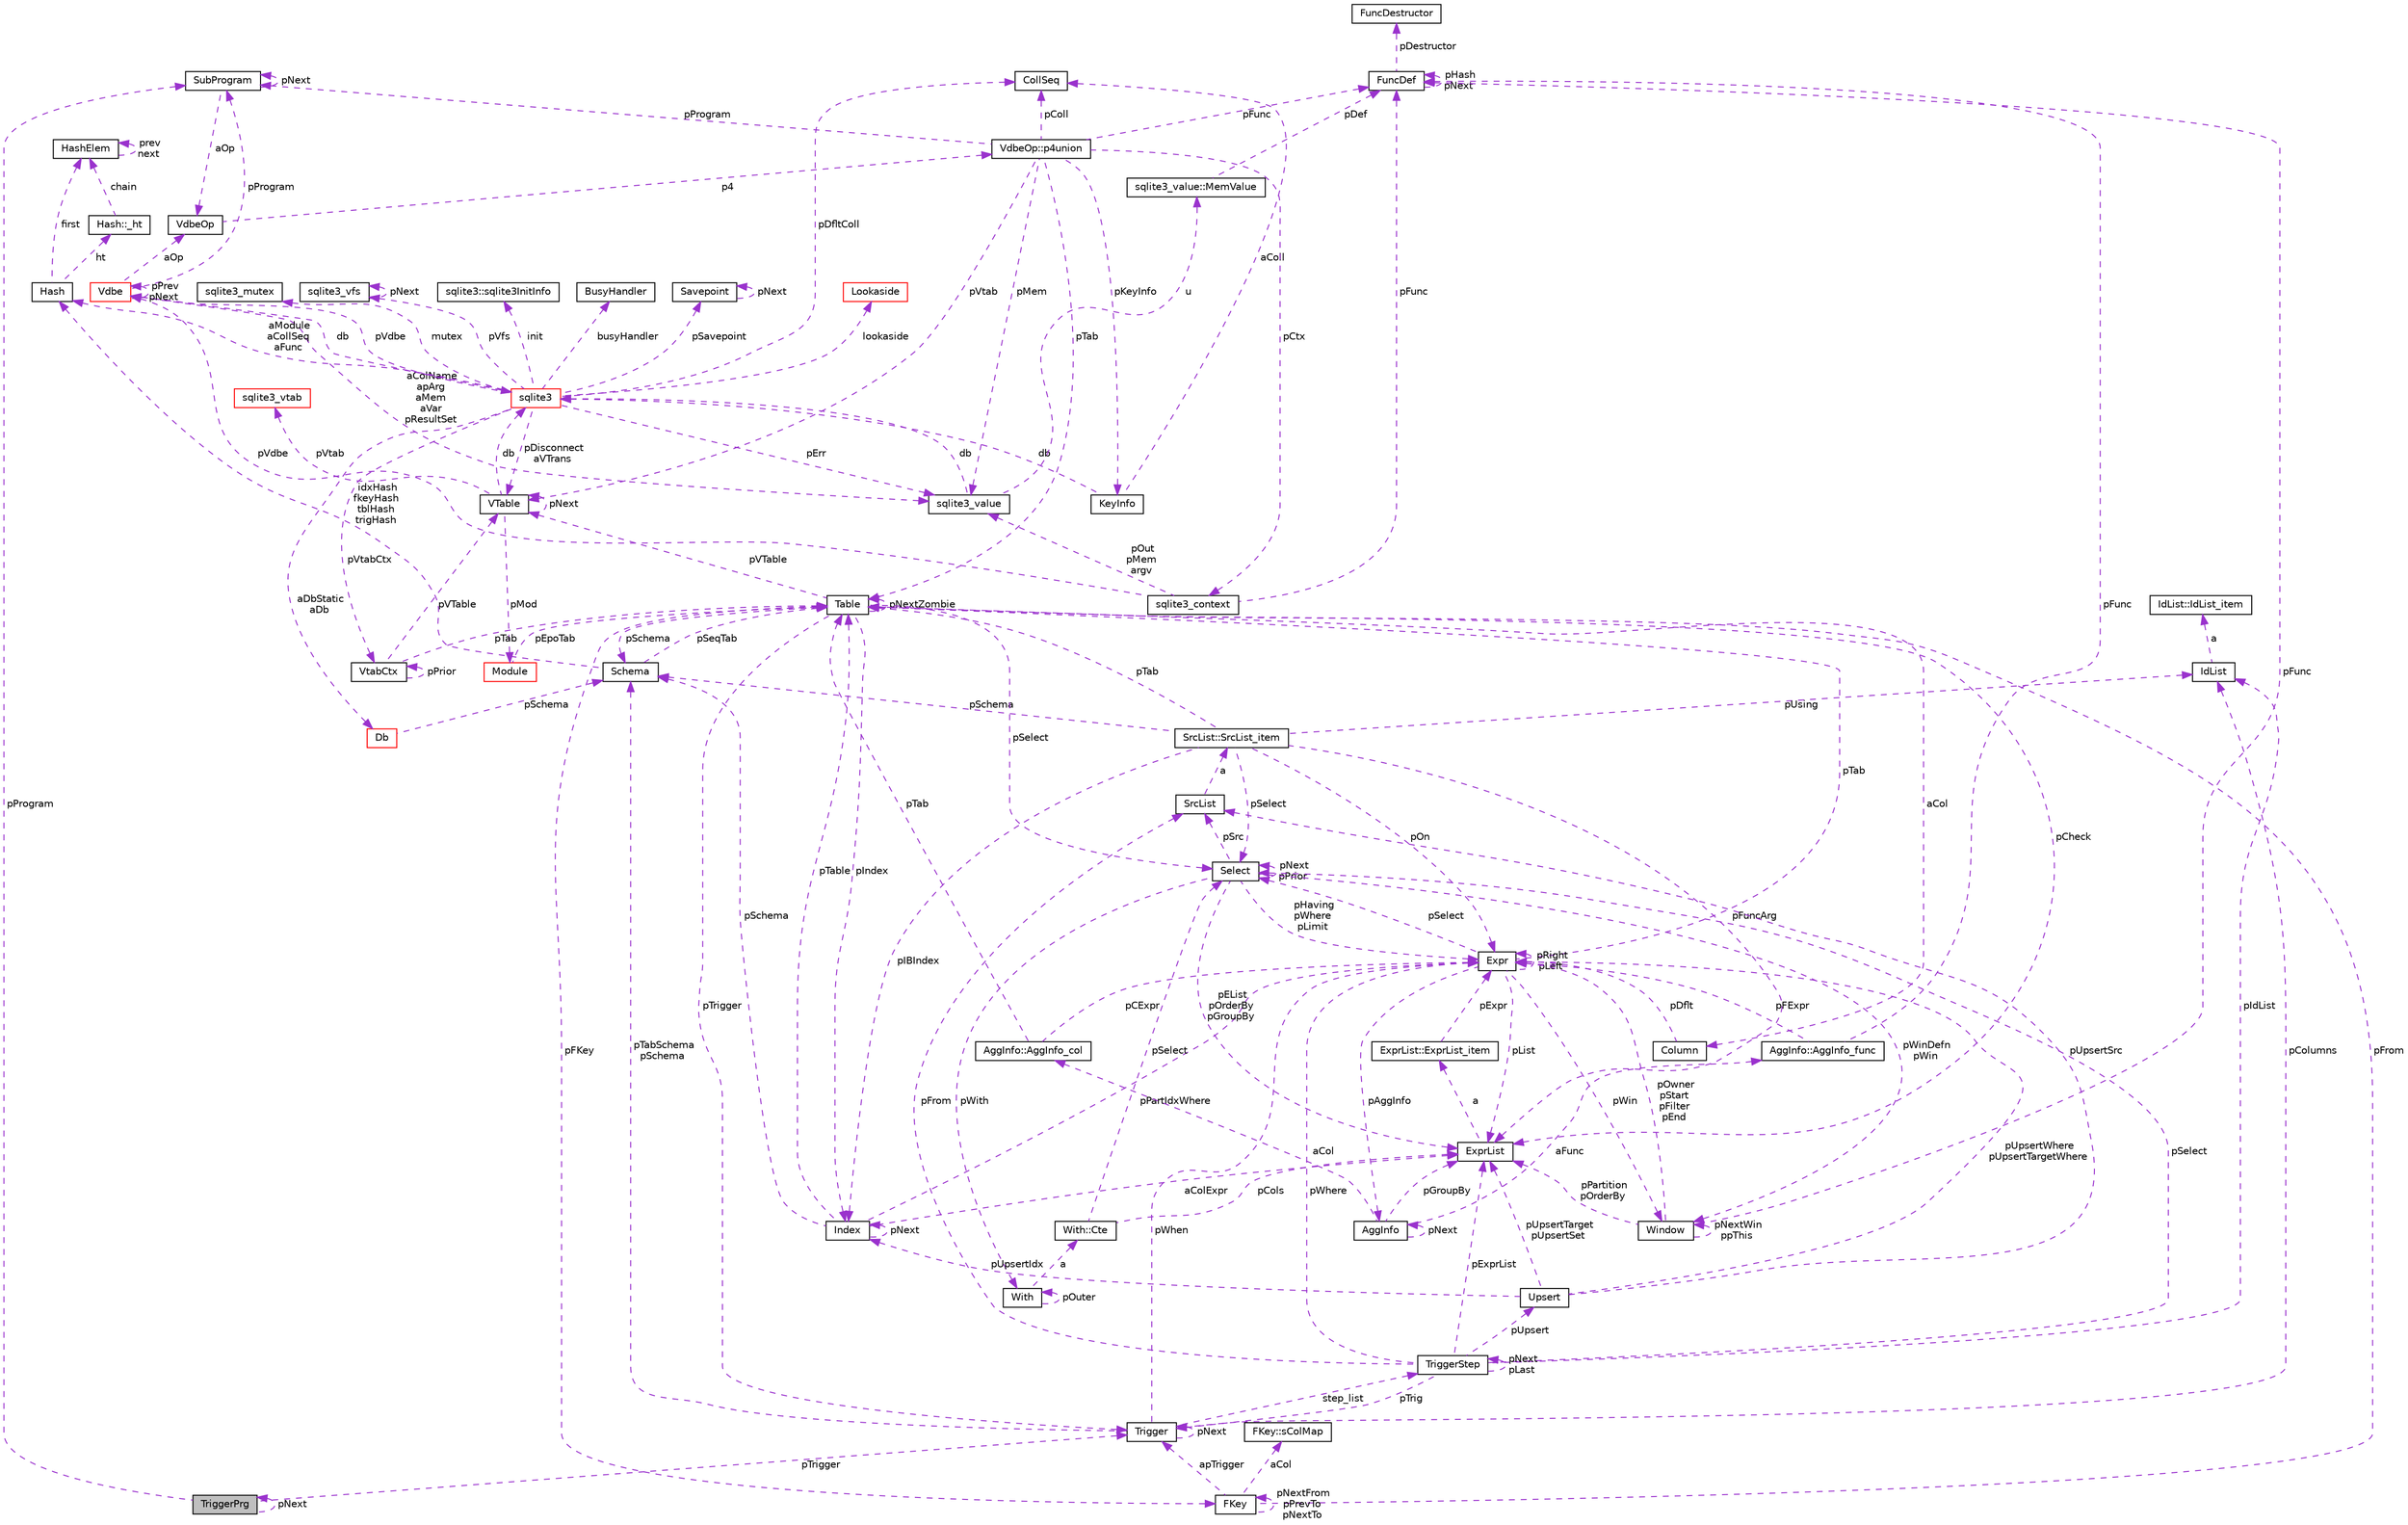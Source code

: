 digraph "TriggerPrg"
{
 // LATEX_PDF_SIZE
  edge [fontname="Helvetica",fontsize="10",labelfontname="Helvetica",labelfontsize="10"];
  node [fontname="Helvetica",fontsize="10",shape=record];
  Node1 [label="TriggerPrg",height=0.2,width=0.4,color="black", fillcolor="grey75", style="filled", fontcolor="black",tooltip=" "];
  Node2 -> Node1 [dir="back",color="darkorchid3",fontsize="10",style="dashed",label=" pProgram" ,fontname="Helvetica"];
  Node2 [label="SubProgram",height=0.2,width=0.4,color="black", fillcolor="white", style="filled",URL="$structSubProgram.html",tooltip=" "];
  Node2 -> Node2 [dir="back",color="darkorchid3",fontsize="10",style="dashed",label=" pNext" ,fontname="Helvetica"];
  Node3 -> Node2 [dir="back",color="darkorchid3",fontsize="10",style="dashed",label=" aOp" ,fontname="Helvetica"];
  Node3 [label="VdbeOp",height=0.2,width=0.4,color="black", fillcolor="white", style="filled",URL="$structVdbeOp.html",tooltip=" "];
  Node4 -> Node3 [dir="back",color="darkorchid3",fontsize="10",style="dashed",label=" p4" ,fontname="Helvetica"];
  Node4 [label="VdbeOp::p4union",height=0.2,width=0.4,color="black", fillcolor="white", style="filled",URL="$unionVdbeOp_1_1p4union.html",tooltip=" "];
  Node5 -> Node4 [dir="back",color="darkorchid3",fontsize="10",style="dashed",label=" pMem" ,fontname="Helvetica"];
  Node5 [label="sqlite3_value",height=0.2,width=0.4,color="black", fillcolor="white", style="filled",URL="$structsqlite3__value.html",tooltip=" "];
  Node6 -> Node5 [dir="back",color="darkorchid3",fontsize="10",style="dashed",label=" db" ,fontname="Helvetica"];
  Node6 [label="sqlite3",height=0.2,width=0.4,color="red", fillcolor="white", style="filled",URL="$structsqlite3.html",tooltip=" "];
  Node7 -> Node6 [dir="back",color="darkorchid3",fontsize="10",style="dashed",label=" pVdbe" ,fontname="Helvetica"];
  Node7 [label="Vdbe",height=0.2,width=0.4,color="red", fillcolor="white", style="filled",URL="$structVdbe.html",tooltip=" "];
  Node7 -> Node7 [dir="back",color="darkorchid3",fontsize="10",style="dashed",label=" pPrev\npNext" ,fontname="Helvetica"];
  Node6 -> Node7 [dir="back",color="darkorchid3",fontsize="10",style="dashed",label=" db" ,fontname="Helvetica"];
  Node5 -> Node7 [dir="back",color="darkorchid3",fontsize="10",style="dashed",label=" aColName\napArg\naMem\naVar\npResultSet" ,fontname="Helvetica"];
  Node2 -> Node7 [dir="back",color="darkorchid3",fontsize="10",style="dashed",label=" pProgram" ,fontname="Helvetica"];
  Node3 -> Node7 [dir="back",color="darkorchid3",fontsize="10",style="dashed",label=" aOp" ,fontname="Helvetica"];
  Node80 -> Node6 [dir="back",color="darkorchid3",fontsize="10",style="dashed",label=" pSavepoint" ,fontname="Helvetica"];
  Node80 [label="Savepoint",height=0.2,width=0.4,color="black", fillcolor="white", style="filled",URL="$structSavepoint.html",tooltip=" "];
  Node80 -> Node80 [dir="back",color="darkorchid3",fontsize="10",style="dashed",label=" pNext" ,fontname="Helvetica"];
  Node81 -> Node6 [dir="back",color="darkorchid3",fontsize="10",style="dashed",label=" lookaside" ,fontname="Helvetica"];
  Node81 [label="Lookaside",height=0.2,width=0.4,color="red", fillcolor="white", style="filled",URL="$structLookaside.html",tooltip=" "];
  Node5 -> Node6 [dir="back",color="darkorchid3",fontsize="10",style="dashed",label=" pErr" ,fontname="Helvetica"];
  Node15 -> Node6 [dir="back",color="darkorchid3",fontsize="10",style="dashed",label=" mutex" ,fontname="Helvetica"];
  Node15 [label="sqlite3_mutex",height=0.2,width=0.4,color="black", fillcolor="white", style="filled",URL="$structsqlite3__mutex.html",tooltip=" "];
  Node26 -> Node6 [dir="back",color="darkorchid3",fontsize="10",style="dashed",label=" pVfs" ,fontname="Helvetica"];
  Node26 [label="sqlite3_vfs",height=0.2,width=0.4,color="black", fillcolor="white", style="filled",URL="$structsqlite3__vfs.html",tooltip=" "];
  Node26 -> Node26 [dir="back",color="darkorchid3",fontsize="10",style="dashed",label=" pNext" ,fontname="Helvetica"];
  Node83 -> Node6 [dir="back",color="darkorchid3",fontsize="10",style="dashed",label=" init" ,fontname="Helvetica"];
  Node83 [label="sqlite3::sqlite3InitInfo",height=0.2,width=0.4,color="black", fillcolor="white", style="filled",URL="$structsqlite3_1_1sqlite3InitInfo.html",tooltip=" "];
  Node84 -> Node6 [dir="back",color="darkorchid3",fontsize="10",style="dashed",label=" busyHandler" ,fontname="Helvetica"];
  Node84 [label="BusyHandler",height=0.2,width=0.4,color="black", fillcolor="white", style="filled",URL="$structBusyHandler.html",tooltip=" "];
  Node85 -> Node6 [dir="back",color="darkorchid3",fontsize="10",style="dashed",label=" pVtabCtx" ,fontname="Helvetica"];
  Node85 [label="VtabCtx",height=0.2,width=0.4,color="black", fillcolor="white", style="filled",URL="$structVtabCtx.html",tooltip=" "];
  Node85 -> Node85 [dir="back",color="darkorchid3",fontsize="10",style="dashed",label=" pPrior" ,fontname="Helvetica"];
  Node73 -> Node85 [dir="back",color="darkorchid3",fontsize="10",style="dashed",label=" pVTable" ,fontname="Helvetica"];
  Node73 [label="VTable",height=0.2,width=0.4,color="black", fillcolor="white", style="filled",URL="$structVTable.html",tooltip=" "];
  Node6 -> Node73 [dir="back",color="darkorchid3",fontsize="10",style="dashed",label=" db" ,fontname="Helvetica"];
  Node73 -> Node73 [dir="back",color="darkorchid3",fontsize="10",style="dashed",label=" pNext" ,fontname="Helvetica"];
  Node74 -> Node73 [dir="back",color="darkorchid3",fontsize="10",style="dashed",label=" pMod" ,fontname="Helvetica"];
  Node74 [label="Module",height=0.2,width=0.4,color="red", fillcolor="white", style="filled",URL="$structModule.html",tooltip=" "];
  Node49 -> Node74 [dir="back",color="darkorchid3",fontsize="10",style="dashed",label=" pEpoTab" ,fontname="Helvetica"];
  Node49 [label="Table",height=0.2,width=0.4,color="black", fillcolor="white", style="filled",URL="$structTable.html",tooltip=" "];
  Node50 -> Node49 [dir="back",color="darkorchid3",fontsize="10",style="dashed",label=" pSchema" ,fontname="Helvetica"];
  Node50 [label="Schema",height=0.2,width=0.4,color="black", fillcolor="white", style="filled",URL="$structSchema.html",tooltip=" "];
  Node49 -> Node50 [dir="back",color="darkorchid3",fontsize="10",style="dashed",label=" pSeqTab" ,fontname="Helvetica"];
  Node51 -> Node50 [dir="back",color="darkorchid3",fontsize="10",style="dashed",label=" idxHash\nfkeyHash\ntblHash\ntrigHash" ,fontname="Helvetica"];
  Node51 [label="Hash",height=0.2,width=0.4,color="black", fillcolor="white", style="filled",URL="$structHash.html",tooltip=" "];
  Node52 -> Node51 [dir="back",color="darkorchid3",fontsize="10",style="dashed",label=" ht" ,fontname="Helvetica"];
  Node52 [label="Hash::_ht",height=0.2,width=0.4,color="black", fillcolor="white", style="filled",URL="$structHash_1_1__ht.html",tooltip=" "];
  Node53 -> Node52 [dir="back",color="darkorchid3",fontsize="10",style="dashed",label=" chain" ,fontname="Helvetica"];
  Node53 [label="HashElem",height=0.2,width=0.4,color="black", fillcolor="white", style="filled",URL="$structHashElem.html",tooltip=" "];
  Node53 -> Node53 [dir="back",color="darkorchid3",fontsize="10",style="dashed",label=" prev\nnext" ,fontname="Helvetica"];
  Node53 -> Node51 [dir="back",color="darkorchid3",fontsize="10",style="dashed",label=" first" ,fontname="Helvetica"];
  Node54 -> Node49 [dir="back",color="darkorchid3",fontsize="10",style="dashed",label=" aCol" ,fontname="Helvetica"];
  Node54 [label="Column",height=0.2,width=0.4,color="black", fillcolor="white", style="filled",URL="$structColumn.html",tooltip=" "];
  Node48 -> Node54 [dir="back",color="darkorchid3",fontsize="10",style="dashed",label=" pDflt" ,fontname="Helvetica"];
  Node48 [label="Expr",height=0.2,width=0.4,color="black", fillcolor="white", style="filled",URL="$structExpr.html",tooltip=" "];
  Node46 -> Node48 [dir="back",color="darkorchid3",fontsize="10",style="dashed",label=" pAggInfo" ,fontname="Helvetica"];
  Node46 [label="AggInfo",height=0.2,width=0.4,color="black", fillcolor="white", style="filled",URL="$structAggInfo.html",tooltip=" "];
  Node46 -> Node46 [dir="back",color="darkorchid3",fontsize="10",style="dashed",label=" pNext" ,fontname="Helvetica"];
  Node47 -> Node46 [dir="back",color="darkorchid3",fontsize="10",style="dashed",label=" aCol" ,fontname="Helvetica"];
  Node47 [label="AggInfo::AggInfo_col",height=0.2,width=0.4,color="black", fillcolor="white", style="filled",URL="$structAggInfo_1_1AggInfo__col.html",tooltip=" "];
  Node48 -> Node47 [dir="back",color="darkorchid3",fontsize="10",style="dashed",label=" pCExpr" ,fontname="Helvetica"];
  Node49 -> Node47 [dir="back",color="darkorchid3",fontsize="10",style="dashed",label=" pTab" ,fontname="Helvetica"];
  Node75 -> Node46 [dir="back",color="darkorchid3",fontsize="10",style="dashed",label=" aFunc" ,fontname="Helvetica"];
  Node75 [label="AggInfo::AggInfo_func",height=0.2,width=0.4,color="black", fillcolor="white", style="filled",URL="$structAggInfo_1_1AggInfo__func.html",tooltip=" "];
  Node48 -> Node75 [dir="back",color="darkorchid3",fontsize="10",style="dashed",label=" pFExpr" ,fontname="Helvetica"];
  Node70 -> Node75 [dir="back",color="darkorchid3",fontsize="10",style="dashed",label=" pFunc" ,fontname="Helvetica"];
  Node70 [label="FuncDef",height=0.2,width=0.4,color="black", fillcolor="white", style="filled",URL="$structFuncDef.html",tooltip=" "];
  Node71 -> Node70 [dir="back",color="darkorchid3",fontsize="10",style="dashed",label=" pDestructor" ,fontname="Helvetica"];
  Node71 [label="FuncDestructor",height=0.2,width=0.4,color="black", fillcolor="white", style="filled",URL="$structFuncDestructor.html",tooltip=" "];
  Node70 -> Node70 [dir="back",color="darkorchid3",fontsize="10",style="dashed",label=" pHash\npNext" ,fontname="Helvetica"];
  Node64 -> Node46 [dir="back",color="darkorchid3",fontsize="10",style="dashed",label=" pGroupBy" ,fontname="Helvetica"];
  Node64 [label="ExprList",height=0.2,width=0.4,color="black", fillcolor="white", style="filled",URL="$structExprList.html",tooltip=" "];
  Node65 -> Node64 [dir="back",color="darkorchid3",fontsize="10",style="dashed",label=" a" ,fontname="Helvetica"];
  Node65 [label="ExprList::ExprList_item",height=0.2,width=0.4,color="black", fillcolor="white", style="filled",URL="$structExprList_1_1ExprList__item.html",tooltip=" "];
  Node48 -> Node65 [dir="back",color="darkorchid3",fontsize="10",style="dashed",label=" pExpr" ,fontname="Helvetica"];
  Node48 -> Node48 [dir="back",color="darkorchid3",fontsize="10",style="dashed",label=" pRight\npLeft" ,fontname="Helvetica"];
  Node49 -> Node48 [dir="back",color="darkorchid3",fontsize="10",style="dashed",label=" pTab" ,fontname="Helvetica"];
  Node61 -> Node48 [dir="back",color="darkorchid3",fontsize="10",style="dashed",label=" pSelect" ,fontname="Helvetica"];
  Node61 [label="Select",height=0.2,width=0.4,color="black", fillcolor="white", style="filled",URL="$structSelect.html",tooltip=" "];
  Node48 -> Node61 [dir="back",color="darkorchid3",fontsize="10",style="dashed",label=" pHaving\npWhere\npLimit" ,fontname="Helvetica"];
  Node62 -> Node61 [dir="back",color="darkorchid3",fontsize="10",style="dashed",label=" pWith" ,fontname="Helvetica"];
  Node62 [label="With",height=0.2,width=0.4,color="black", fillcolor="white", style="filled",URL="$structWith.html",tooltip=" "];
  Node63 -> Node62 [dir="back",color="darkorchid3",fontsize="10",style="dashed",label=" a" ,fontname="Helvetica"];
  Node63 [label="With::Cte",height=0.2,width=0.4,color="black", fillcolor="white", style="filled",URL="$structWith_1_1Cte.html",tooltip=" "];
  Node61 -> Node63 [dir="back",color="darkorchid3",fontsize="10",style="dashed",label=" pSelect" ,fontname="Helvetica"];
  Node64 -> Node63 [dir="back",color="darkorchid3",fontsize="10",style="dashed",label=" pCols" ,fontname="Helvetica"];
  Node62 -> Node62 [dir="back",color="darkorchid3",fontsize="10",style="dashed",label=" pOuter" ,fontname="Helvetica"];
  Node61 -> Node61 [dir="back",color="darkorchid3",fontsize="10",style="dashed",label=" pNext\npPrior" ,fontname="Helvetica"];
  Node66 -> Node61 [dir="back",color="darkorchid3",fontsize="10",style="dashed",label=" pSrc" ,fontname="Helvetica"];
  Node66 [label="SrcList",height=0.2,width=0.4,color="black", fillcolor="white", style="filled",URL="$structSrcList.html",tooltip=" "];
  Node67 -> Node66 [dir="back",color="darkorchid3",fontsize="10",style="dashed",label=" a" ,fontname="Helvetica"];
  Node67 [label="SrcList::SrcList_item",height=0.2,width=0.4,color="black", fillcolor="white", style="filled",URL="$structSrcList_1_1SrcList__item.html",tooltip=" "];
  Node50 -> Node67 [dir="back",color="darkorchid3",fontsize="10",style="dashed",label=" pSchema" ,fontname="Helvetica"];
  Node48 -> Node67 [dir="back",color="darkorchid3",fontsize="10",style="dashed",label=" pOn" ,fontname="Helvetica"];
  Node59 -> Node67 [dir="back",color="darkorchid3",fontsize="10",style="dashed",label=" pUsing" ,fontname="Helvetica"];
  Node59 [label="IdList",height=0.2,width=0.4,color="black", fillcolor="white", style="filled",URL="$structIdList.html",tooltip=" "];
  Node60 -> Node59 [dir="back",color="darkorchid3",fontsize="10",style="dashed",label=" a" ,fontname="Helvetica"];
  Node60 [label="IdList::IdList_item",height=0.2,width=0.4,color="black", fillcolor="white", style="filled",URL="$structIdList_1_1IdList__item.html",tooltip=" "];
  Node49 -> Node67 [dir="back",color="darkorchid3",fontsize="10",style="dashed",label=" pTab" ,fontname="Helvetica"];
  Node61 -> Node67 [dir="back",color="darkorchid3",fontsize="10",style="dashed",label=" pSelect" ,fontname="Helvetica"];
  Node68 -> Node67 [dir="back",color="darkorchid3",fontsize="10",style="dashed",label=" pIBIndex" ,fontname="Helvetica"];
  Node68 [label="Index",height=0.2,width=0.4,color="black", fillcolor="white", style="filled",URL="$structIndex.html",tooltip=" "];
  Node50 -> Node68 [dir="back",color="darkorchid3",fontsize="10",style="dashed",label=" pSchema" ,fontname="Helvetica"];
  Node48 -> Node68 [dir="back",color="darkorchid3",fontsize="10",style="dashed",label=" pPartIdxWhere" ,fontname="Helvetica"];
  Node49 -> Node68 [dir="back",color="darkorchid3",fontsize="10",style="dashed",label=" pTable" ,fontname="Helvetica"];
  Node64 -> Node68 [dir="back",color="darkorchid3",fontsize="10",style="dashed",label=" aColExpr" ,fontname="Helvetica"];
  Node68 -> Node68 [dir="back",color="darkorchid3",fontsize="10",style="dashed",label=" pNext" ,fontname="Helvetica"];
  Node64 -> Node67 [dir="back",color="darkorchid3",fontsize="10",style="dashed",label=" pFuncArg" ,fontname="Helvetica"];
  Node64 -> Node61 [dir="back",color="darkorchid3",fontsize="10",style="dashed",label=" pEList\npOrderBy\npGroupBy" ,fontname="Helvetica"];
  Node69 -> Node61 [dir="back",color="darkorchid3",fontsize="10",style="dashed",label=" pWinDefn\npWin" ,fontname="Helvetica"];
  Node69 [label="Window",height=0.2,width=0.4,color="black", fillcolor="white", style="filled",URL="$structWindow.html",tooltip=" "];
  Node48 -> Node69 [dir="back",color="darkorchid3",fontsize="10",style="dashed",label=" pOwner\npStart\npFilter\npEnd" ,fontname="Helvetica"];
  Node64 -> Node69 [dir="back",color="darkorchid3",fontsize="10",style="dashed",label=" pPartition\npOrderBy" ,fontname="Helvetica"];
  Node70 -> Node69 [dir="back",color="darkorchid3",fontsize="10",style="dashed",label=" pFunc" ,fontname="Helvetica"];
  Node69 -> Node69 [dir="back",color="darkorchid3",fontsize="10",style="dashed",label=" pNextWin\nppThis" ,fontname="Helvetica"];
  Node64 -> Node48 [dir="back",color="darkorchid3",fontsize="10",style="dashed",label=" pList" ,fontname="Helvetica"];
  Node69 -> Node48 [dir="back",color="darkorchid3",fontsize="10",style="dashed",label=" pWin" ,fontname="Helvetica"];
  Node55 -> Node49 [dir="back",color="darkorchid3",fontsize="10",style="dashed",label=" pFKey" ,fontname="Helvetica"];
  Node55 [label="FKey",height=0.2,width=0.4,color="black", fillcolor="white", style="filled",URL="$structFKey.html",tooltip=" "];
  Node56 -> Node55 [dir="back",color="darkorchid3",fontsize="10",style="dashed",label=" aCol" ,fontname="Helvetica"];
  Node56 [label="FKey::sColMap",height=0.2,width=0.4,color="black", fillcolor="white", style="filled",URL="$structFKey_1_1sColMap.html",tooltip=" "];
  Node55 -> Node55 [dir="back",color="darkorchid3",fontsize="10",style="dashed",label=" pNextFrom\npPrevTo\npNextTo" ,fontname="Helvetica"];
  Node49 -> Node55 [dir="back",color="darkorchid3",fontsize="10",style="dashed",label=" pFrom" ,fontname="Helvetica"];
  Node57 -> Node55 [dir="back",color="darkorchid3",fontsize="10",style="dashed",label=" apTrigger" ,fontname="Helvetica"];
  Node57 [label="Trigger",height=0.2,width=0.4,color="black", fillcolor="white", style="filled",URL="$structTrigger.html",tooltip=" "];
  Node58 -> Node57 [dir="back",color="darkorchid3",fontsize="10",style="dashed",label=" step_list" ,fontname="Helvetica"];
  Node58 [label="TriggerStep",height=0.2,width=0.4,color="black", fillcolor="white", style="filled",URL="$structTriggerStep.html",tooltip=" "];
  Node58 -> Node58 [dir="back",color="darkorchid3",fontsize="10",style="dashed",label=" pNext\npLast" ,fontname="Helvetica"];
  Node48 -> Node58 [dir="back",color="darkorchid3",fontsize="10",style="dashed",label=" pWhere" ,fontname="Helvetica"];
  Node59 -> Node58 [dir="back",color="darkorchid3",fontsize="10",style="dashed",label=" pIdList" ,fontname="Helvetica"];
  Node61 -> Node58 [dir="back",color="darkorchid3",fontsize="10",style="dashed",label=" pSelect" ,fontname="Helvetica"];
  Node57 -> Node58 [dir="back",color="darkorchid3",fontsize="10",style="dashed",label=" pTrig" ,fontname="Helvetica"];
  Node66 -> Node58 [dir="back",color="darkorchid3",fontsize="10",style="dashed",label=" pFrom" ,fontname="Helvetica"];
  Node64 -> Node58 [dir="back",color="darkorchid3",fontsize="10",style="dashed",label=" pExprList" ,fontname="Helvetica"];
  Node72 -> Node58 [dir="back",color="darkorchid3",fontsize="10",style="dashed",label=" pUpsert" ,fontname="Helvetica"];
  Node72 [label="Upsert",height=0.2,width=0.4,color="black", fillcolor="white", style="filled",URL="$structUpsert.html",tooltip=" "];
  Node48 -> Node72 [dir="back",color="darkorchid3",fontsize="10",style="dashed",label=" pUpsertWhere\npUpsertTargetWhere" ,fontname="Helvetica"];
  Node66 -> Node72 [dir="back",color="darkorchid3",fontsize="10",style="dashed",label=" pUpsertSrc" ,fontname="Helvetica"];
  Node68 -> Node72 [dir="back",color="darkorchid3",fontsize="10",style="dashed",label=" pUpsertIdx" ,fontname="Helvetica"];
  Node64 -> Node72 [dir="back",color="darkorchid3",fontsize="10",style="dashed",label=" pUpsertTarget\npUpsertSet" ,fontname="Helvetica"];
  Node50 -> Node57 [dir="back",color="darkorchid3",fontsize="10",style="dashed",label=" pTabSchema\npSchema" ,fontname="Helvetica"];
  Node48 -> Node57 [dir="back",color="darkorchid3",fontsize="10",style="dashed",label=" pWhen" ,fontname="Helvetica"];
  Node59 -> Node57 [dir="back",color="darkorchid3",fontsize="10",style="dashed",label=" pColumns" ,fontname="Helvetica"];
  Node57 -> Node57 [dir="back",color="darkorchid3",fontsize="10",style="dashed",label=" pNext" ,fontname="Helvetica"];
  Node73 -> Node49 [dir="back",color="darkorchid3",fontsize="10",style="dashed",label=" pVTable" ,fontname="Helvetica"];
  Node49 -> Node49 [dir="back",color="darkorchid3",fontsize="10",style="dashed",label=" pNextZombie" ,fontname="Helvetica"];
  Node57 -> Node49 [dir="back",color="darkorchid3",fontsize="10",style="dashed",label=" pTrigger" ,fontname="Helvetica"];
  Node61 -> Node49 [dir="back",color="darkorchid3",fontsize="10",style="dashed",label=" pSelect" ,fontname="Helvetica"];
  Node64 -> Node49 [dir="back",color="darkorchid3",fontsize="10",style="dashed",label=" pCheck" ,fontname="Helvetica"];
  Node68 -> Node49 [dir="back",color="darkorchid3",fontsize="10",style="dashed",label=" pIndex" ,fontname="Helvetica"];
  Node33 -> Node73 [dir="back",color="darkorchid3",fontsize="10",style="dashed",label=" pVtab" ,fontname="Helvetica"];
  Node33 [label="sqlite3_vtab",height=0.2,width=0.4,color="red", fillcolor="white", style="filled",URL="$structsqlite3__vtab.html",tooltip=" "];
  Node49 -> Node85 [dir="back",color="darkorchid3",fontsize="10",style="dashed",label=" pTab" ,fontname="Helvetica"];
  Node31 -> Node6 [dir="back",color="darkorchid3",fontsize="10",style="dashed",label=" pDfltColl" ,fontname="Helvetica"];
  Node31 [label="CollSeq",height=0.2,width=0.4,color="black", fillcolor="white", style="filled",URL="$structCollSeq.html",tooltip=" "];
  Node73 -> Node6 [dir="back",color="darkorchid3",fontsize="10",style="dashed",label=" pDisconnect\naVTrans" ,fontname="Helvetica"];
  Node86 -> Node6 [dir="back",color="darkorchid3",fontsize="10",style="dashed",label=" aDbStatic\naDb" ,fontname="Helvetica"];
  Node86 [label="Db",height=0.2,width=0.4,color="red", fillcolor="white", style="filled",URL="$structDb.html",tooltip=" "];
  Node50 -> Node86 [dir="back",color="darkorchid3",fontsize="10",style="dashed",label=" pSchema" ,fontname="Helvetica"];
  Node51 -> Node6 [dir="back",color="darkorchid3",fontsize="10",style="dashed",label=" aModule\naCollSeq\naFunc" ,fontname="Helvetica"];
  Node87 -> Node5 [dir="back",color="darkorchid3",fontsize="10",style="dashed",label=" u" ,fontname="Helvetica"];
  Node87 [label="sqlite3_value::MemValue",height=0.2,width=0.4,color="black", fillcolor="white", style="filled",URL="$unionsqlite3__value_1_1MemValue.html",tooltip=" "];
  Node70 -> Node87 [dir="back",color="darkorchid3",fontsize="10",style="dashed",label=" pDef" ,fontname="Helvetica"];
  Node31 -> Node4 [dir="back",color="darkorchid3",fontsize="10",style="dashed",label=" pColl" ,fontname="Helvetica"];
  Node73 -> Node4 [dir="back",color="darkorchid3",fontsize="10",style="dashed",label=" pVtab" ,fontname="Helvetica"];
  Node49 -> Node4 [dir="back",color="darkorchid3",fontsize="10",style="dashed",label=" pTab" ,fontname="Helvetica"];
  Node2 -> Node4 [dir="back",color="darkorchid3",fontsize="10",style="dashed",label=" pProgram" ,fontname="Helvetica"];
  Node30 -> Node4 [dir="back",color="darkorchid3",fontsize="10",style="dashed",label=" pKeyInfo" ,fontname="Helvetica"];
  Node30 [label="KeyInfo",height=0.2,width=0.4,color="black", fillcolor="white", style="filled",URL="$structKeyInfo.html",tooltip=" "];
  Node6 -> Node30 [dir="back",color="darkorchid3",fontsize="10",style="dashed",label=" db" ,fontname="Helvetica"];
  Node31 -> Node30 [dir="back",color="darkorchid3",fontsize="10",style="dashed",label=" aColl" ,fontname="Helvetica"];
  Node88 -> Node4 [dir="back",color="darkorchid3",fontsize="10",style="dashed",label=" pCtx" ,fontname="Helvetica"];
  Node88 [label="sqlite3_context",height=0.2,width=0.4,color="black", fillcolor="white", style="filled",URL="$structsqlite3__context.html",tooltip=" "];
  Node7 -> Node88 [dir="back",color="darkorchid3",fontsize="10",style="dashed",label=" pVdbe" ,fontname="Helvetica"];
  Node5 -> Node88 [dir="back",color="darkorchid3",fontsize="10",style="dashed",label=" pOut\npMem\nargv" ,fontname="Helvetica"];
  Node70 -> Node88 [dir="back",color="darkorchid3",fontsize="10",style="dashed",label=" pFunc" ,fontname="Helvetica"];
  Node70 -> Node4 [dir="back",color="darkorchid3",fontsize="10",style="dashed",label=" pFunc" ,fontname="Helvetica"];
  Node57 -> Node1 [dir="back",color="darkorchid3",fontsize="10",style="dashed",label=" pTrigger" ,fontname="Helvetica"];
  Node1 -> Node1 [dir="back",color="darkorchid3",fontsize="10",style="dashed",label=" pNext" ,fontname="Helvetica"];
}
